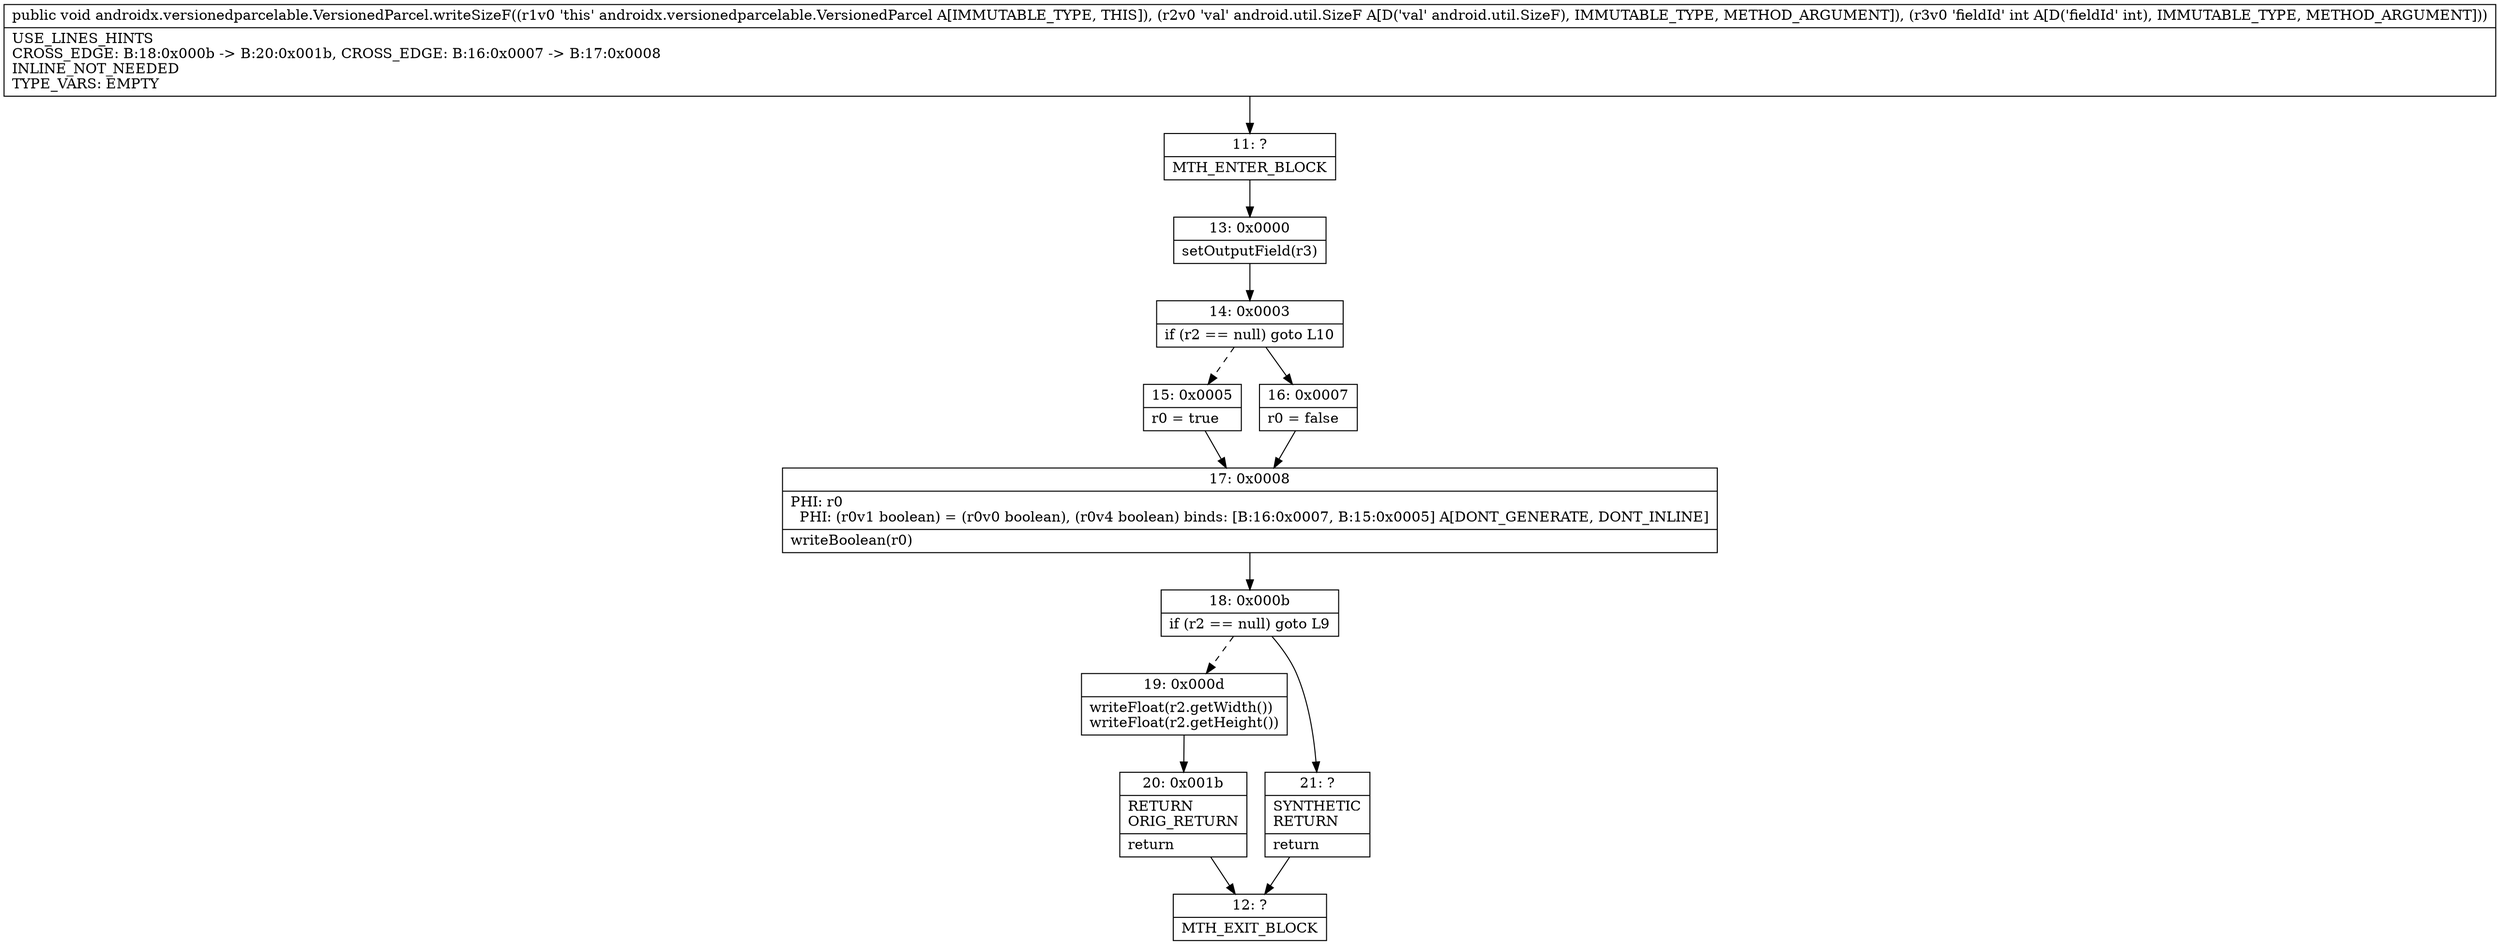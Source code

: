 digraph "CFG forandroidx.versionedparcelable.VersionedParcel.writeSizeF(Landroid\/util\/SizeF;I)V" {
Node_11 [shape=record,label="{11\:\ ?|MTH_ENTER_BLOCK\l}"];
Node_13 [shape=record,label="{13\:\ 0x0000|setOutputField(r3)\l}"];
Node_14 [shape=record,label="{14\:\ 0x0003|if (r2 == null) goto L10\l}"];
Node_15 [shape=record,label="{15\:\ 0x0005|r0 = true\l}"];
Node_17 [shape=record,label="{17\:\ 0x0008|PHI: r0 \l  PHI: (r0v1 boolean) = (r0v0 boolean), (r0v4 boolean) binds: [B:16:0x0007, B:15:0x0005] A[DONT_GENERATE, DONT_INLINE]\l|writeBoolean(r0)\l}"];
Node_18 [shape=record,label="{18\:\ 0x000b|if (r2 == null) goto L9\l}"];
Node_19 [shape=record,label="{19\:\ 0x000d|writeFloat(r2.getWidth())\lwriteFloat(r2.getHeight())\l}"];
Node_20 [shape=record,label="{20\:\ 0x001b|RETURN\lORIG_RETURN\l|return\l}"];
Node_12 [shape=record,label="{12\:\ ?|MTH_EXIT_BLOCK\l}"];
Node_21 [shape=record,label="{21\:\ ?|SYNTHETIC\lRETURN\l|return\l}"];
Node_16 [shape=record,label="{16\:\ 0x0007|r0 = false\l}"];
MethodNode[shape=record,label="{public void androidx.versionedparcelable.VersionedParcel.writeSizeF((r1v0 'this' androidx.versionedparcelable.VersionedParcel A[IMMUTABLE_TYPE, THIS]), (r2v0 'val' android.util.SizeF A[D('val' android.util.SizeF), IMMUTABLE_TYPE, METHOD_ARGUMENT]), (r3v0 'fieldId' int A[D('fieldId' int), IMMUTABLE_TYPE, METHOD_ARGUMENT]))  | USE_LINES_HINTS\lCROSS_EDGE: B:18:0x000b \-\> B:20:0x001b, CROSS_EDGE: B:16:0x0007 \-\> B:17:0x0008\lINLINE_NOT_NEEDED\lTYPE_VARS: EMPTY\l}"];
MethodNode -> Node_11;Node_11 -> Node_13;
Node_13 -> Node_14;
Node_14 -> Node_15[style=dashed];
Node_14 -> Node_16;
Node_15 -> Node_17;
Node_17 -> Node_18;
Node_18 -> Node_19[style=dashed];
Node_18 -> Node_21;
Node_19 -> Node_20;
Node_20 -> Node_12;
Node_21 -> Node_12;
Node_16 -> Node_17;
}

